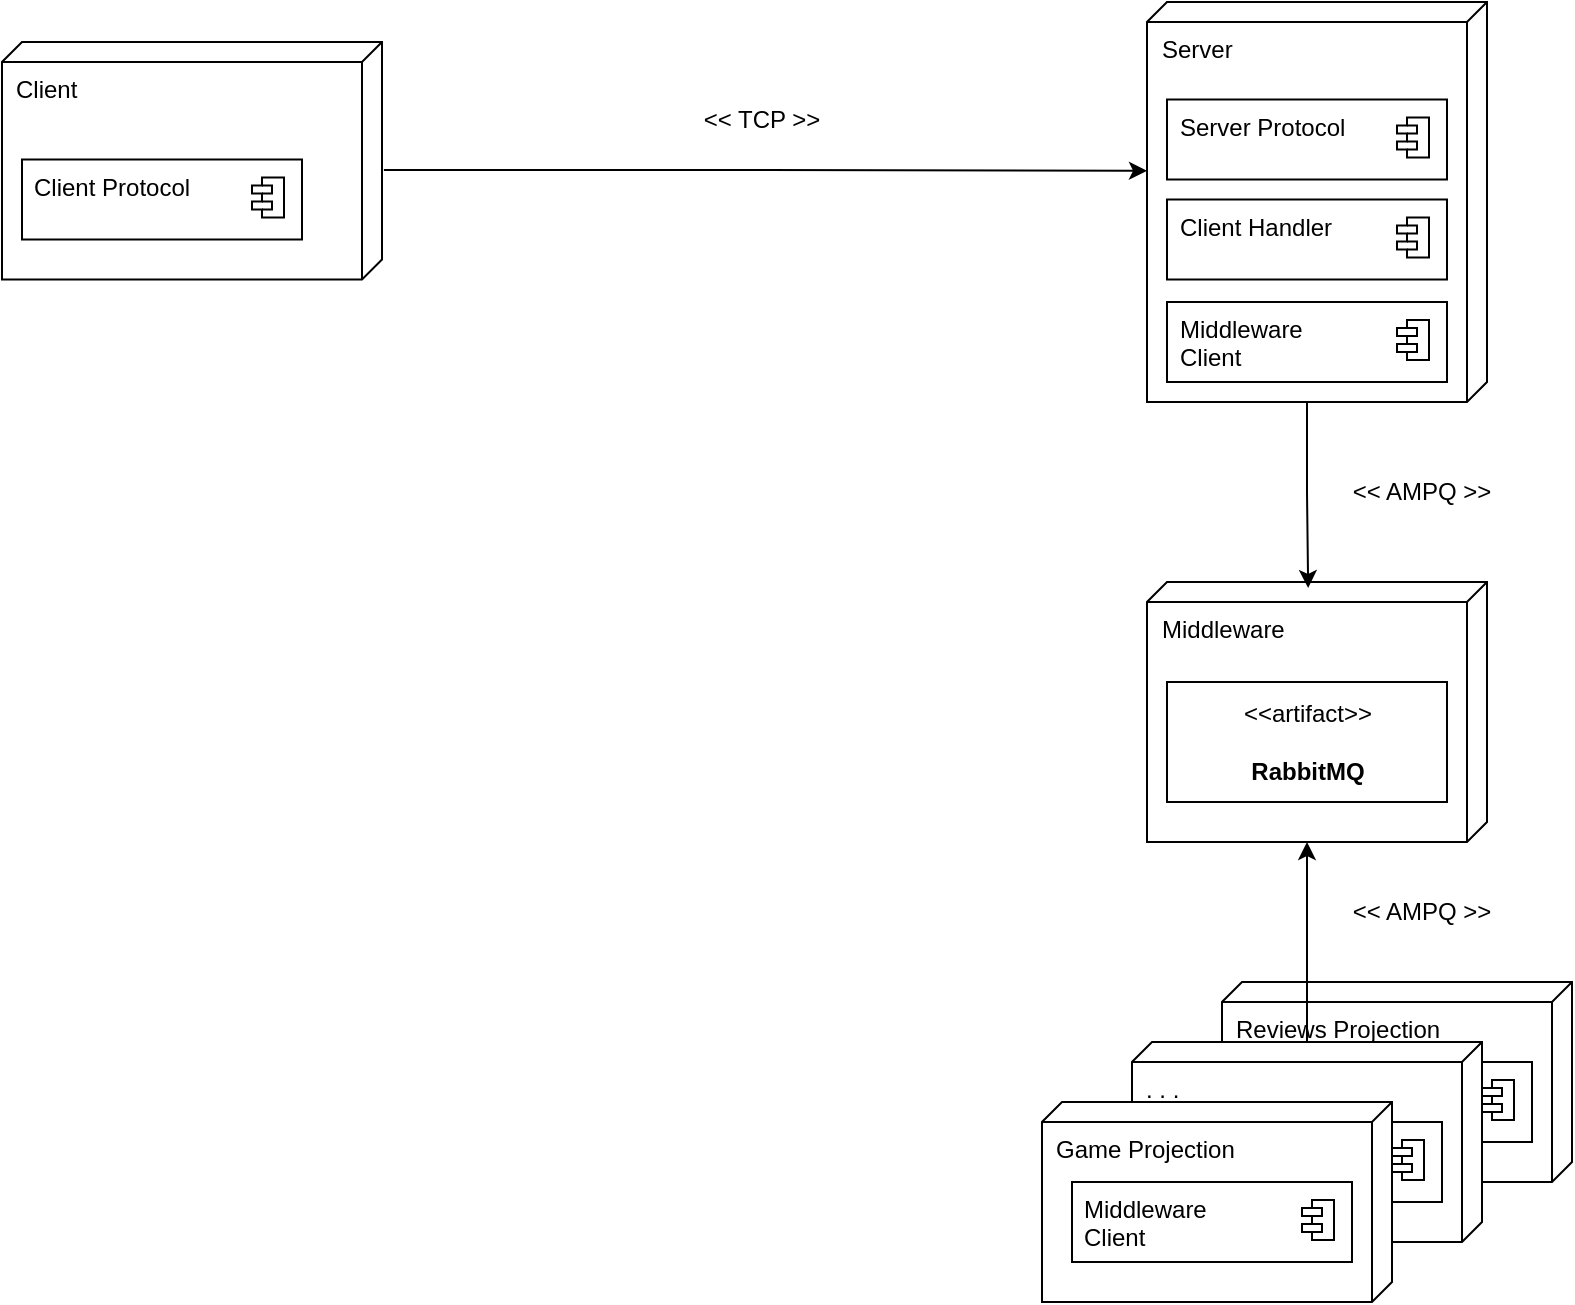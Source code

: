 <mxfile version="24.7.16">
  <diagram id="prtHgNgQTEPvFCAcTncT" name="Page-1">
    <mxGraphModel grid="1" page="1" gridSize="10" guides="1" tooltips="1" connect="1" arrows="1" fold="1" pageScale="1" pageWidth="827" pageHeight="1169" math="0" shadow="0">
      <root>
        <mxCell id="0" />
        <mxCell id="1" parent="0" />
        <mxCell id="LeaL9VHzfduhXmnIsLu4-116" value="Reviews Projection" style="verticalAlign=top;align=left;shape=cube;size=10;direction=south;fontStyle=0;html=1;boundedLbl=1;spacingLeft=5;whiteSpace=wrap;" vertex="1" parent="1">
          <mxGeometry x="-1430" y="610" width="175" height="100" as="geometry" />
        </mxCell>
        <mxCell id="LeaL9VHzfduhXmnIsLu4-117" value="" style="fontStyle=1;align=center;verticalAlign=top;childLayout=stackLayout;horizontal=1;horizontalStack=0;resizeParent=1;resizeParentMax=0;resizeLast=0;marginBottom=0;" vertex="1" parent="1">
          <mxGeometry x="-1415" y="650" width="140" height="40" as="geometry" />
        </mxCell>
        <mxCell id="LeaL9VHzfduhXmnIsLu4-118" value="Middleware&lt;div&gt;Client&lt;/div&gt;" style="html=1;align=left;spacingLeft=4;verticalAlign=top;strokeColor=none;fillColor=none;whiteSpace=wrap;" vertex="1" parent="LeaL9VHzfduhXmnIsLu4-117">
          <mxGeometry width="140" height="40" as="geometry" />
        </mxCell>
        <mxCell id="LeaL9VHzfduhXmnIsLu4-119" value="" style="shape=module;jettyWidth=10;jettyHeight=4;" vertex="1" parent="LeaL9VHzfduhXmnIsLu4-118">
          <mxGeometry x="1" width="16" height="20" relative="1" as="geometry">
            <mxPoint x="-25" y="9" as="offset" />
          </mxGeometry>
        </mxCell>
        <mxCell id="LeaL9VHzfduhXmnIsLu4-111" value=". . ." style="verticalAlign=top;align=left;shape=cube;size=10;direction=south;fontStyle=0;html=1;boundedLbl=1;spacingLeft=5;whiteSpace=wrap;" vertex="1" parent="1">
          <mxGeometry x="-1475" y="640" width="175" height="100" as="geometry" />
        </mxCell>
        <mxCell id="LeaL9VHzfduhXmnIsLu4-112" value="" style="fontStyle=1;align=center;verticalAlign=top;childLayout=stackLayout;horizontal=1;horizontalStack=0;resizeParent=1;resizeParentMax=0;resizeLast=0;marginBottom=0;" vertex="1" parent="1">
          <mxGeometry x="-1460" y="680" width="140" height="40" as="geometry" />
        </mxCell>
        <mxCell id="LeaL9VHzfduhXmnIsLu4-113" value="Middleware&lt;div&gt;Client&lt;/div&gt;" style="html=1;align=left;spacingLeft=4;verticalAlign=top;strokeColor=none;fillColor=none;whiteSpace=wrap;" vertex="1" parent="LeaL9VHzfduhXmnIsLu4-112">
          <mxGeometry width="140" height="40" as="geometry" />
        </mxCell>
        <mxCell id="LeaL9VHzfduhXmnIsLu4-114" value="" style="shape=module;jettyWidth=10;jettyHeight=4;" vertex="1" parent="LeaL9VHzfduhXmnIsLu4-113">
          <mxGeometry x="1" width="16" height="20" relative="1" as="geometry">
            <mxPoint x="-25" y="9" as="offset" />
          </mxGeometry>
        </mxCell>
        <mxCell id="LeaL9VHzfduhXmnIsLu4-41" value="Client" style="verticalAlign=top;align=left;shape=cube;size=10;direction=south;fontStyle=0;html=1;boundedLbl=1;spacingLeft=5;whiteSpace=wrap;" vertex="1" parent="1">
          <mxGeometry x="-2040" y="140" width="190" height="118.75" as="geometry" />
        </mxCell>
        <mxCell id="LeaL9VHzfduhXmnIsLu4-45" value="Server" style="verticalAlign=top;align=left;shape=cube;size=10;direction=south;fontStyle=0;html=1;boundedLbl=1;spacingLeft=5;whiteSpace=wrap;" vertex="1" parent="1">
          <mxGeometry x="-1467.5" y="120" width="170" height="200" as="geometry" />
        </mxCell>
        <mxCell id="LeaL9VHzfduhXmnIsLu4-46" value="" style="fontStyle=1;align=center;verticalAlign=top;childLayout=stackLayout;horizontal=1;horizontalStack=0;resizeParent=1;resizeParentMax=0;resizeLast=0;marginBottom=0;" vertex="1" parent="1">
          <mxGeometry x="-1457.5" y="218.75" width="140" height="40" as="geometry" />
        </mxCell>
        <mxCell id="LeaL9VHzfduhXmnIsLu4-47" value="Client Handler" style="html=1;align=left;spacingLeft=4;verticalAlign=top;strokeColor=none;fillColor=none;whiteSpace=wrap;" vertex="1" parent="LeaL9VHzfduhXmnIsLu4-46">
          <mxGeometry width="140" height="40" as="geometry" />
        </mxCell>
        <mxCell id="LeaL9VHzfduhXmnIsLu4-48" value="" style="shape=module;jettyWidth=10;jettyHeight=4;" vertex="1" parent="LeaL9VHzfduhXmnIsLu4-47">
          <mxGeometry x="1" width="16" height="20" relative="1" as="geometry">
            <mxPoint x="-25" y="9" as="offset" />
          </mxGeometry>
        </mxCell>
        <mxCell id="LeaL9VHzfduhXmnIsLu4-122" style="edgeStyle=orthogonalEdgeStyle;rounded=0;orthogonalLoop=1;jettySize=auto;html=1;entryX=0;entryY=0;entryDx=130;entryDy=90;entryPerimeter=0;" edge="1" parent="1" source="LeaL9VHzfduhXmnIsLu4-111" target="LeaL9VHzfduhXmnIsLu4-57">
          <mxGeometry relative="1" as="geometry" />
        </mxCell>
        <mxCell id="LeaL9VHzfduhXmnIsLu4-57" value="Middleware" style="verticalAlign=top;align=left;shape=cube;size=10;direction=south;fontStyle=0;html=1;boundedLbl=1;spacingLeft=5;whiteSpace=wrap;" vertex="1" parent="1">
          <mxGeometry x="-1467.5" y="410" width="170" height="130" as="geometry" />
        </mxCell>
        <mxCell id="LeaL9VHzfduhXmnIsLu4-65" value="Game Projection" style="verticalAlign=top;align=left;shape=cube;size=10;direction=south;fontStyle=0;html=1;boundedLbl=1;spacingLeft=5;whiteSpace=wrap;" vertex="1" parent="1">
          <mxGeometry x="-1520" y="670" width="175" height="100" as="geometry" />
        </mxCell>
        <mxCell id="LeaL9VHzfduhXmnIsLu4-90" value="&amp;lt;&amp;lt;artifact&amp;gt;&amp;gt;&lt;br&gt;&lt;br&gt;&lt;b&gt;RabbitMQ&lt;/b&gt;" style="html=1;align=center;verticalAlign=middle;dashed=0;whiteSpace=wrap;" vertex="1" parent="1">
          <mxGeometry x="-1457.5" y="460" width="140" height="60" as="geometry" />
        </mxCell>
        <mxCell id="LeaL9VHzfduhXmnIsLu4-107" value="" style="fontStyle=1;align=center;verticalAlign=top;childLayout=stackLayout;horizontal=1;horizontalStack=0;resizeParent=1;resizeParentMax=0;resizeLast=0;marginBottom=0;" vertex="1" parent="1">
          <mxGeometry x="-1505" y="710" width="140" height="40" as="geometry" />
        </mxCell>
        <mxCell id="LeaL9VHzfduhXmnIsLu4-108" value="Middleware&lt;div&gt;Client&lt;/div&gt;" style="html=1;align=left;spacingLeft=4;verticalAlign=top;strokeColor=none;fillColor=none;whiteSpace=wrap;" vertex="1" parent="LeaL9VHzfduhXmnIsLu4-107">
          <mxGeometry width="140" height="40" as="geometry" />
        </mxCell>
        <mxCell id="LeaL9VHzfduhXmnIsLu4-109" value="" style="shape=module;jettyWidth=10;jettyHeight=4;" vertex="1" parent="LeaL9VHzfduhXmnIsLu4-108">
          <mxGeometry x="1" width="16" height="20" relative="1" as="geometry">
            <mxPoint x="-25" y="9" as="offset" />
          </mxGeometry>
        </mxCell>
        <mxCell id="LeaL9VHzfduhXmnIsLu4-131" value="" style="fontStyle=1;align=center;verticalAlign=top;childLayout=stackLayout;horizontal=1;horizontalStack=0;resizeParent=1;resizeParentMax=0;resizeLast=0;marginBottom=0;" vertex="1" parent="1">
          <mxGeometry x="-2030" y="198.75" width="140" height="40" as="geometry" />
        </mxCell>
        <mxCell id="LeaL9VHzfduhXmnIsLu4-132" value="Client Protocol" style="html=1;align=left;spacingLeft=4;verticalAlign=top;strokeColor=none;fillColor=none;whiteSpace=wrap;" vertex="1" parent="LeaL9VHzfduhXmnIsLu4-131">
          <mxGeometry width="140" height="40" as="geometry" />
        </mxCell>
        <mxCell id="LeaL9VHzfduhXmnIsLu4-133" value="" style="shape=module;jettyWidth=10;jettyHeight=4;" vertex="1" parent="LeaL9VHzfduhXmnIsLu4-132">
          <mxGeometry x="1" width="16" height="20" relative="1" as="geometry">
            <mxPoint x="-25" y="9" as="offset" />
          </mxGeometry>
        </mxCell>
        <mxCell id="LeaL9VHzfduhXmnIsLu4-134" value="" style="fontStyle=1;align=center;verticalAlign=top;childLayout=stackLayout;horizontal=1;horizontalStack=0;resizeParent=1;resizeParentMax=0;resizeLast=0;marginBottom=0;" vertex="1" parent="1">
          <mxGeometry x="-1457.5" y="168.75" width="140" height="40" as="geometry" />
        </mxCell>
        <mxCell id="LeaL9VHzfduhXmnIsLu4-135" value="Server Protocol" style="html=1;align=left;spacingLeft=4;verticalAlign=top;strokeColor=none;fillColor=none;whiteSpace=wrap;" vertex="1" parent="LeaL9VHzfduhXmnIsLu4-134">
          <mxGeometry width="140" height="40" as="geometry" />
        </mxCell>
        <mxCell id="LeaL9VHzfduhXmnIsLu4-136" value="" style="shape=module;jettyWidth=10;jettyHeight=4;" vertex="1" parent="LeaL9VHzfduhXmnIsLu4-135">
          <mxGeometry x="1" width="16" height="20" relative="1" as="geometry">
            <mxPoint x="-25" y="9" as="offset" />
          </mxGeometry>
        </mxCell>
        <mxCell id="LeaL9VHzfduhXmnIsLu4-138" style="edgeStyle=orthogonalEdgeStyle;rounded=0;orthogonalLoop=1;jettySize=auto;html=1;exitX=0;exitY=0;exitDx=200;exitDy=90;exitPerimeter=0;entryX=0.023;entryY=0.526;entryDx=0;entryDy=0;entryPerimeter=0;" edge="1" parent="1" source="LeaL9VHzfduhXmnIsLu4-45" target="LeaL9VHzfduhXmnIsLu4-57">
          <mxGeometry relative="1" as="geometry" />
        </mxCell>
        <mxCell id="LeaL9VHzfduhXmnIsLu4-141" style="edgeStyle=orthogonalEdgeStyle;rounded=0;orthogonalLoop=1;jettySize=auto;html=1;entryX=0;entryY=0;entryDx=84.375;entryDy=170;entryPerimeter=0;exitX=0.539;exitY=-0.005;exitDx=0;exitDy=0;exitPerimeter=0;" edge="1" parent="1" source="LeaL9VHzfduhXmnIsLu4-41" target="LeaL9VHzfduhXmnIsLu4-45">
          <mxGeometry relative="1" as="geometry">
            <mxPoint x="-1620" y="204" as="sourcePoint" />
          </mxGeometry>
        </mxCell>
        <mxCell id="LeaL9VHzfduhXmnIsLu4-172" value="" style="fontStyle=1;align=center;verticalAlign=top;childLayout=stackLayout;horizontal=1;horizontalStack=0;resizeParent=1;resizeParentMax=0;resizeLast=0;marginBottom=0;" vertex="1" parent="1">
          <mxGeometry x="-1457.5" y="270" width="140" height="40" as="geometry" />
        </mxCell>
        <mxCell id="LeaL9VHzfduhXmnIsLu4-173" value="Middleware&lt;div&gt;Client&lt;/div&gt;" style="html=1;align=left;spacingLeft=4;verticalAlign=top;strokeColor=none;fillColor=none;whiteSpace=wrap;" vertex="1" parent="LeaL9VHzfduhXmnIsLu4-172">
          <mxGeometry width="140" height="40" as="geometry" />
        </mxCell>
        <mxCell id="LeaL9VHzfduhXmnIsLu4-174" value="" style="shape=module;jettyWidth=10;jettyHeight=4;" vertex="1" parent="LeaL9VHzfduhXmnIsLu4-173">
          <mxGeometry x="1" width="16" height="20" relative="1" as="geometry">
            <mxPoint x="-25" y="9" as="offset" />
          </mxGeometry>
        </mxCell>
        <mxCell id="LeaL9VHzfduhXmnIsLu4-175" value="&amp;lt;&amp;lt; TCP &amp;gt;&amp;gt;" style="text;html=1;align=center;verticalAlign=middle;whiteSpace=wrap;rounded=0;" vertex="1" parent="1">
          <mxGeometry x="-1710" y="163.75" width="100" height="30" as="geometry" />
        </mxCell>
        <mxCell id="LeaL9VHzfduhXmnIsLu4-176" value="&amp;lt;&amp;lt; AMPQ &amp;gt;&amp;gt;" style="text;html=1;align=center;verticalAlign=middle;whiteSpace=wrap;rounded=0;" vertex="1" parent="1">
          <mxGeometry x="-1380" y="350" width="100" height="30" as="geometry" />
        </mxCell>
        <mxCell id="LeaL9VHzfduhXmnIsLu4-177" value="&amp;lt;&amp;lt; AMPQ &amp;gt;&amp;gt;" style="text;html=1;align=center;verticalAlign=middle;whiteSpace=wrap;rounded=0;" vertex="1" parent="1">
          <mxGeometry x="-1380" y="560" width="100" height="30" as="geometry" />
        </mxCell>
      </root>
    </mxGraphModel>
  </diagram>
</mxfile>
